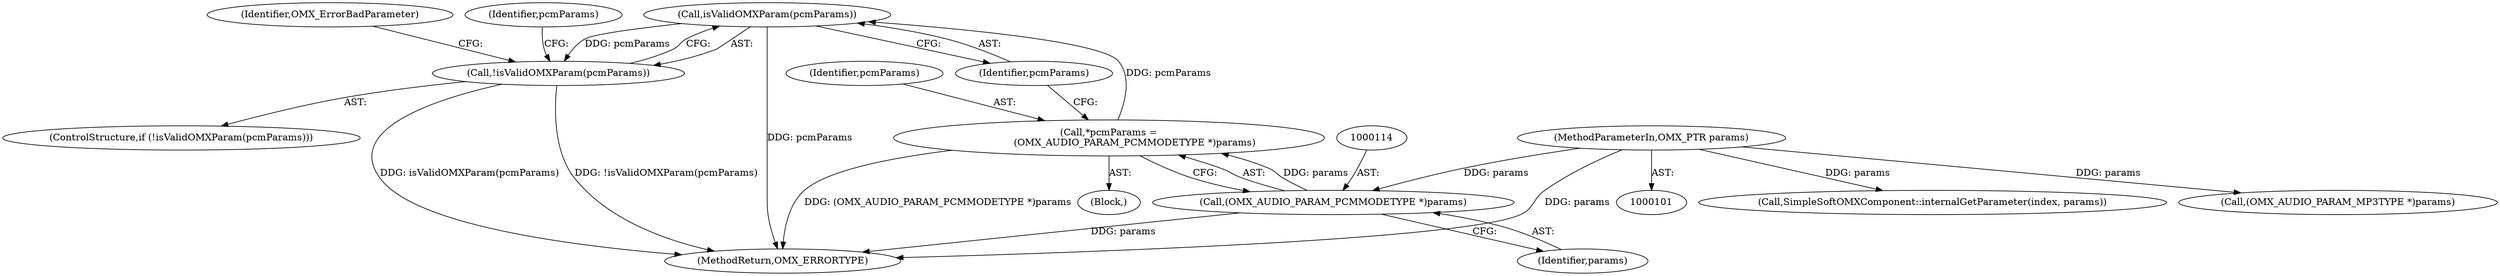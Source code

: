 digraph "0_Android_295c883fe3105b19bcd0f9e07d54c6b589fc5bff_25@pointer" {
"1000118" [label="(Call,isValidOMXParam(pcmParams))"];
"1000111" [label="(Call,*pcmParams =\n                 (OMX_AUDIO_PARAM_PCMMODETYPE *)params)"];
"1000113" [label="(Call,(OMX_AUDIO_PARAM_PCMMODETYPE *)params)"];
"1000103" [label="(MethodParameterIn,OMX_PTR params)"];
"1000117" [label="(Call,!isValidOMXParam(pcmParams))"];
"1000229" [label="(MethodReturn,OMX_ERRORTYPE)"];
"1000226" [label="(Call,SimpleSoftOMXComponent::internalGetParameter(index, params))"];
"1000113" [label="(Call,(OMX_AUDIO_PARAM_PCMMODETYPE *)params)"];
"1000117" [label="(Call,!isValidOMXParam(pcmParams))"];
"1000119" [label="(Identifier,pcmParams)"];
"1000188" [label="(Call,(OMX_AUDIO_PARAM_MP3TYPE *)params)"];
"1000122" [label="(Identifier,OMX_ErrorBadParameter)"];
"1000126" [label="(Identifier,pcmParams)"];
"1000111" [label="(Call,*pcmParams =\n                 (OMX_AUDIO_PARAM_PCMMODETYPE *)params)"];
"1000103" [label="(MethodParameterIn,OMX_PTR params)"];
"1000115" [label="(Identifier,params)"];
"1000109" [label="(Block,)"];
"1000116" [label="(ControlStructure,if (!isValidOMXParam(pcmParams)))"];
"1000118" [label="(Call,isValidOMXParam(pcmParams))"];
"1000112" [label="(Identifier,pcmParams)"];
"1000118" -> "1000117"  [label="AST: "];
"1000118" -> "1000119"  [label="CFG: "];
"1000119" -> "1000118"  [label="AST: "];
"1000117" -> "1000118"  [label="CFG: "];
"1000118" -> "1000229"  [label="DDG: pcmParams"];
"1000118" -> "1000117"  [label="DDG: pcmParams"];
"1000111" -> "1000118"  [label="DDG: pcmParams"];
"1000111" -> "1000109"  [label="AST: "];
"1000111" -> "1000113"  [label="CFG: "];
"1000112" -> "1000111"  [label="AST: "];
"1000113" -> "1000111"  [label="AST: "];
"1000119" -> "1000111"  [label="CFG: "];
"1000111" -> "1000229"  [label="DDG: (OMX_AUDIO_PARAM_PCMMODETYPE *)params"];
"1000113" -> "1000111"  [label="DDG: params"];
"1000113" -> "1000115"  [label="CFG: "];
"1000114" -> "1000113"  [label="AST: "];
"1000115" -> "1000113"  [label="AST: "];
"1000113" -> "1000229"  [label="DDG: params"];
"1000103" -> "1000113"  [label="DDG: params"];
"1000103" -> "1000101"  [label="AST: "];
"1000103" -> "1000229"  [label="DDG: params"];
"1000103" -> "1000188"  [label="DDG: params"];
"1000103" -> "1000226"  [label="DDG: params"];
"1000117" -> "1000116"  [label="AST: "];
"1000122" -> "1000117"  [label="CFG: "];
"1000126" -> "1000117"  [label="CFG: "];
"1000117" -> "1000229"  [label="DDG: isValidOMXParam(pcmParams)"];
"1000117" -> "1000229"  [label="DDG: !isValidOMXParam(pcmParams)"];
}
